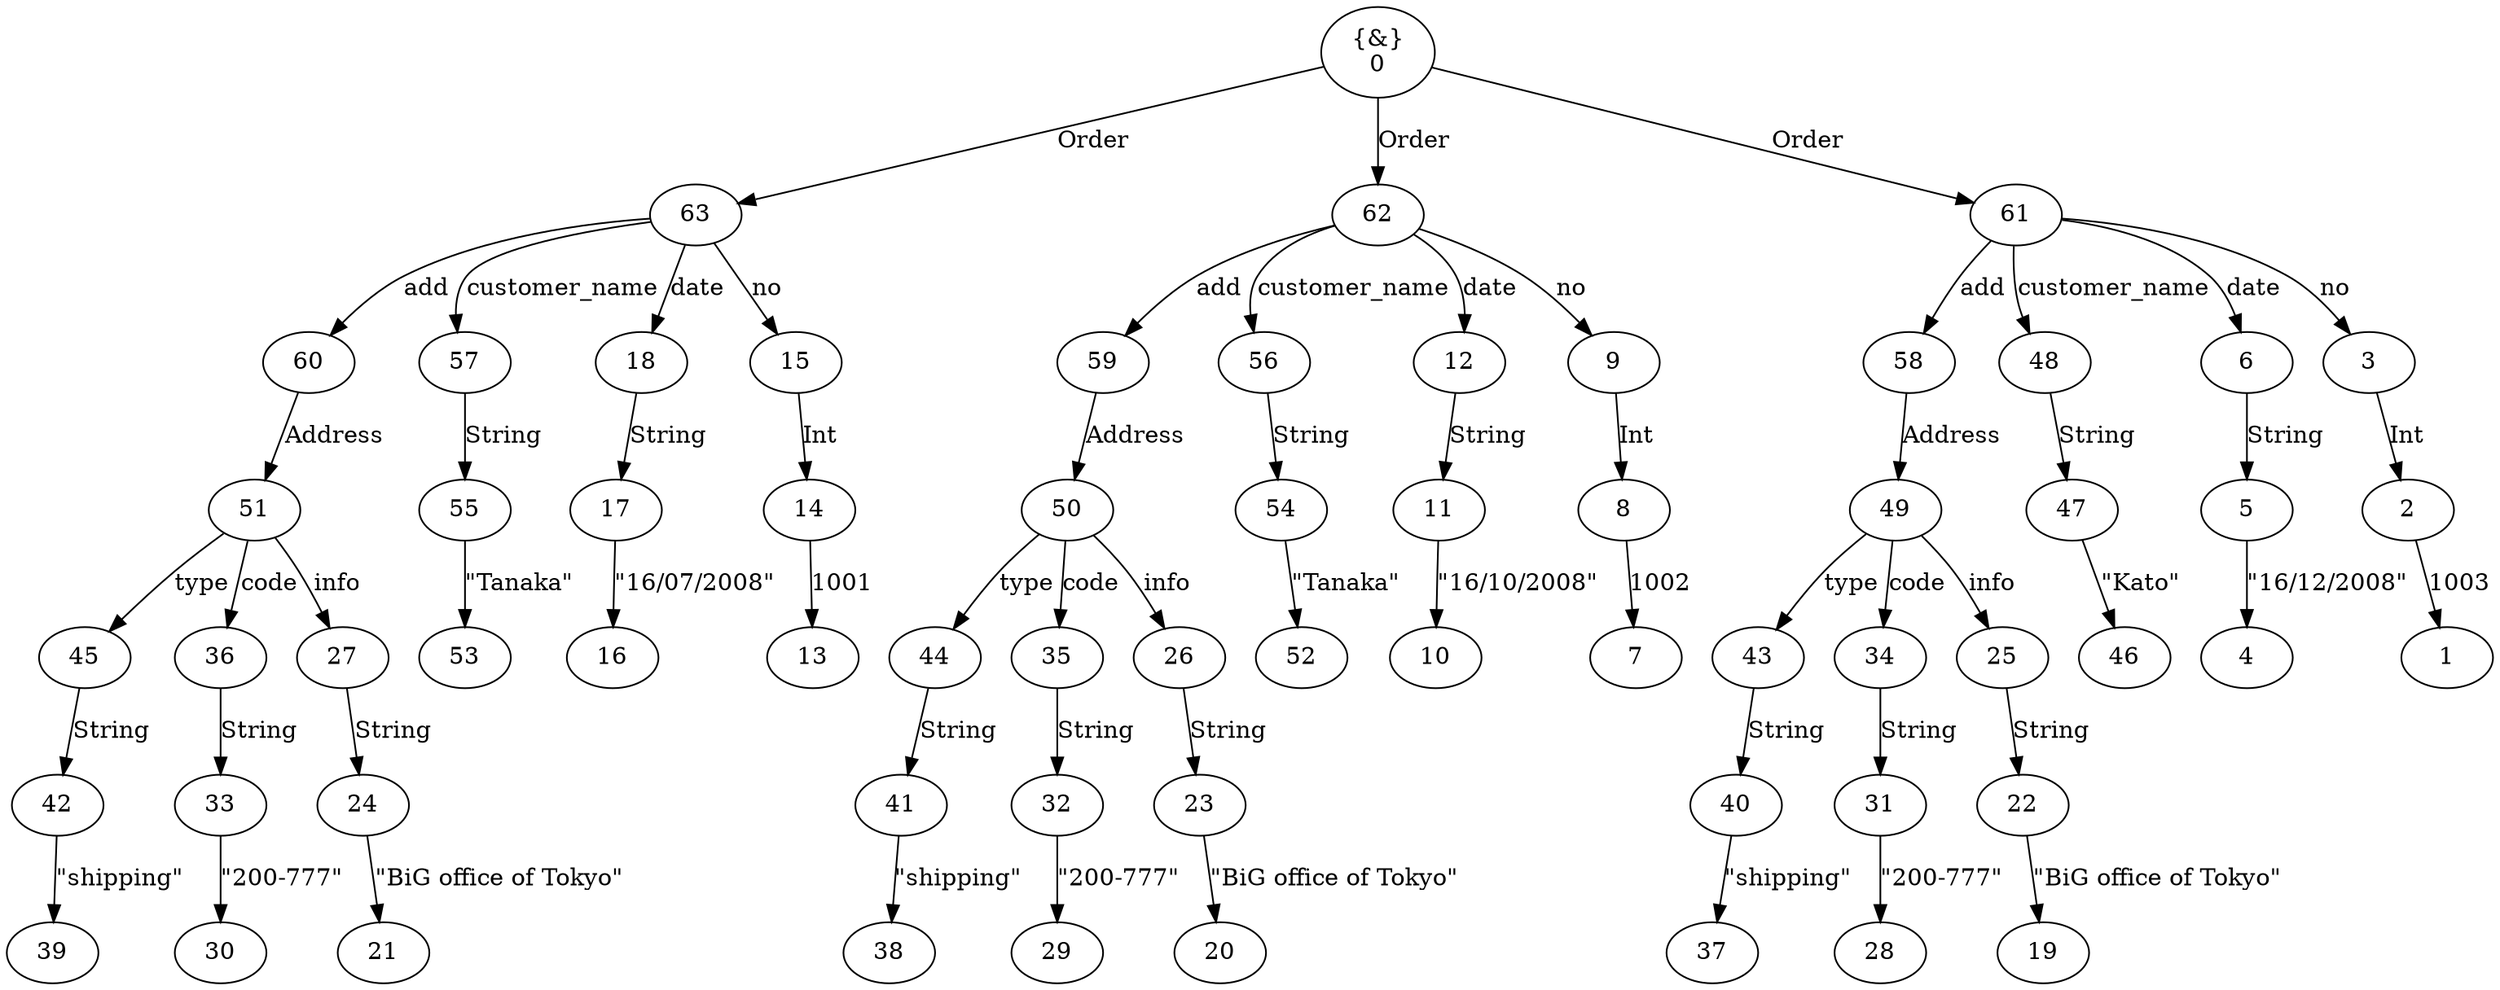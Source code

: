 digraph "g" {
    node [ shape = "ellipse" ]
    "63" [ label = "\N" ]
    "62" [ label = "\N" ]
    "61" [ label = "\N" ]
    "60" [ label = "\N" ]
    "59" [ label = "\N" ]
    "58" [ label = "\N" ]
    "57" [ label = "\N" ]
    "56" [ label = "\N" ]
    "55" [ label = "\N" ]
    "54" [ label = "\N" ]
    "53" [ label = "\N" ]
    "52" [ label = "\N" ]
    "51" [ label = "\N" ]
    "50" [ label = "\N" ]
    "49" [ label = "\N" ]
    "48" [ label = "\N" ]
    "47" [ label = "\N" ]
    "46" [ label = "\N" ]
    "45" [ label = "\N" ]
    "44" [ label = "\N" ]
    "43" [ label = "\N" ]
    "42" [ label = "\N" ]
    "41" [ label = "\N" ]
    "40" [ label = "\N" ]
    "39" [ label = "\N" ]
    "38" [ label = "\N" ]
    "37" [ label = "\N" ]
    "36" [ label = "\N" ]
    "35" [ label = "\N" ]
    "34" [ label = "\N" ]
    "33" [ label = "\N" ]
    "32" [ label = "\N" ]
    "31" [ label = "\N" ]
    "30" [ label = "\N" ]
    "29" [ label = "\N" ]
    "28" [ label = "\N" ]
    "27" [ label = "\N" ]
    "26" [ label = "\N" ]
    "25" [ label = "\N" ]
    "24" [ label = "\N" ]
    "23" [ label = "\N" ]
    "22" [ label = "\N" ]
    "21" [ label = "\N" ]
    "20" [ label = "\N" ]
    "19" [ label = "\N" ]
    "18" [ label = "\N" ]
    "17" [ label = "\N" ]
    "16" [ label = "\N" ]
    "15" [ label = "\N" ]
    "14" [ label = "\N" ]
    "13" [ label = "\N" ]
    "12" [ label = "\N" ]
    "11" [ label = "\N" ]
    "10" [ label = "\N" ]
    "9" [ label = "\N" ]
    "8" [ label = "\N" ]
    "7" [ label = "\N" ]
    "6" [ label = "\N" ]
    "5" [ label = "\N" ]
    "4" [ label = "\N" ]
    "3" [ label = "\N" ]
    "2" [ label = "\N" ]
    "1" [ label = "\N" ]
    "0" [ label = "{&}\n\N" ]
    "63" -> "15" [ label = "no" ]
    "63" -> "18" [ label = "date" ]
    "63" -> "57" [ label = "customer_name" ]
    "63" -> "60" [ label = "add" ]
    "62" -> "9" [ label = "no" ]
    "62" -> "12" [ label = "date" ]
    "62" -> "56" [ label = "customer_name" ]
    "62" -> "59" [ label = "add" ]
    "61" -> "3" [ label = "no" ]
    "61" -> "6" [ label = "date" ]
    "61" -> "48" [ label = "customer_name" ]
    "61" -> "58" [ label = "add" ]
    "60" -> "51" [ label = "Address" ]
    "59" -> "50" [ label = "Address" ]
    "58" -> "49" [ label = "Address" ]
    "57" -> "55" [ label = "String" ]
    "56" -> "54" [ label = "String" ]
    "55" -> "53" [ label = "\"Tanaka\"" ]
    "54" -> "52" [ label = "\"Tanaka\"" ]
    "51" -> "45" [ label = "type" ]
    "51" -> "27" [ label = "info" ]
    "51" -> "36" [ label = "code" ]
    "50" -> "44" [ label = "type" ]
    "50" -> "26" [ label = "info" ]
    "50" -> "35" [ label = "code" ]
    "49" -> "43" [ label = "type" ]
    "49" -> "25" [ label = "info" ]
    "49" -> "34" [ label = "code" ]
    "48" -> "47" [ label = "String" ]
    "47" -> "46" [ label = "\"Kato\"" ]
    "45" -> "42" [ label = "String" ]
    "44" -> "41" [ label = "String" ]
    "43" -> "40" [ label = "String" ]
    "42" -> "39" [ label = "\"shipping\"" ]
    "41" -> "38" [ label = "\"shipping\"" ]
    "40" -> "37" [ label = "\"shipping\"" ]
    "36" -> "33" [ label = "String" ]
    "35" -> "32" [ label = "String" ]
    "34" -> "31" [ label = "String" ]
    "33" -> "30" [ label = "\"200-777\"" ]
    "32" -> "29" [ label = "\"200-777\"" ]
    "31" -> "28" [ label = "\"200-777\"" ]
    "27" -> "24" [ label = "String" ]
    "26" -> "23" [ label = "String" ]
    "25" -> "22" [ label = "String" ]
    "24" -> "21" [ label = "\"BiG office of Tokyo\"" ]
    "23" -> "20" [ label = "\"BiG office of Tokyo\"" ]
    "22" -> "19" [ label = "\"BiG office of Tokyo\"" ]
    "18" -> "17" [ label = "String" ]
    "17" -> "16" [ label = "\"16/07/2008\"" ]
    "15" -> "14" [ label = "Int" ]
    "14" -> "13" [ label = "1001" ]
    "12" -> "11" [ label = "String" ]
    "11" -> "10" [ label = "\"16/10/2008\"" ]
    "9" -> "8" [ label = "Int" ]
    "8" -> "7" [ label = "1002" ]
    "6" -> "5" [ label = "String" ]
    "5" -> "4" [ label = "\"16/12/2008\"" ]
    "3" -> "2" [ label = "Int" ]
    "2" -> "1" [ label = "1003" ]
    "0" -> "63" [ label = "Order" ]
    "0" -> "62" [ label = "Order" ]
    "0" -> "61" [ label = "Order" ]
}
